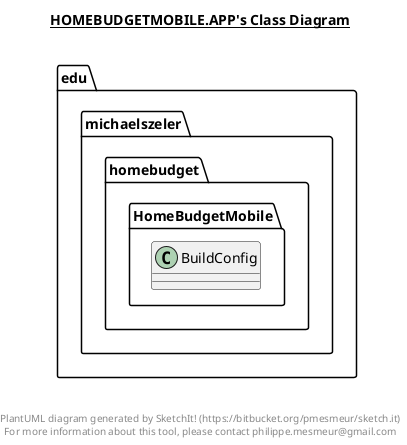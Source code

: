 @startuml

title __HOMEBUDGETMOBILE.APP's Class Diagram__\n

  namespace edu.michaelszeler.homebudget.HomeBudgetMobile {
    class edu.michaelszeler.homebudget.HomeBudgetMobile.BuildConfig {
    }
  }
  



right footer


PlantUML diagram generated by SketchIt! (https://bitbucket.org/pmesmeur/sketch.it)
For more information about this tool, please contact philippe.mesmeur@gmail.com
endfooter

@enduml
